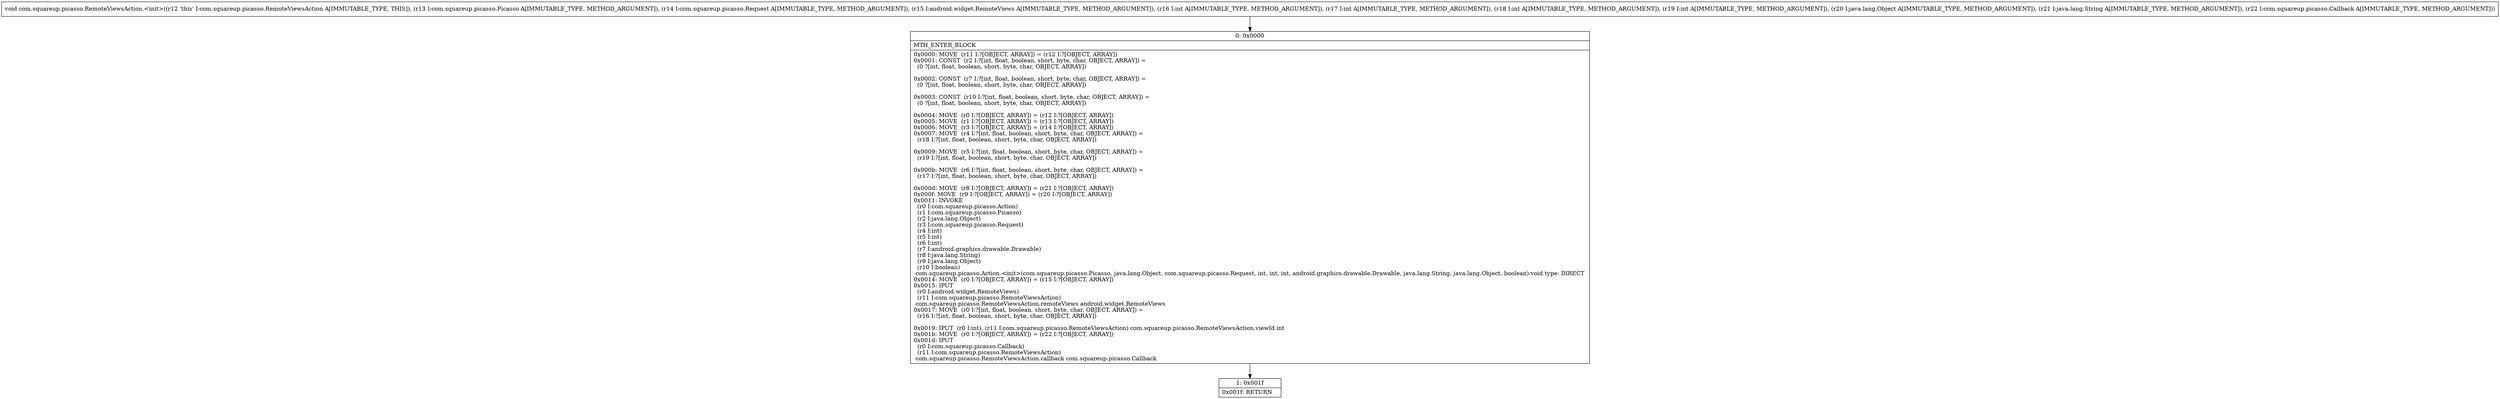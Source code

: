 digraph "CFG forcom.squareup.picasso.RemoteViewsAction.\<init\>(Lcom\/squareup\/picasso\/Picasso;Lcom\/squareup\/picasso\/Request;Landroid\/widget\/RemoteViews;IIIILjava\/lang\/Object;Ljava\/lang\/String;Lcom\/squareup\/picasso\/Callback;)V" {
Node_0 [shape=record,label="{0\:\ 0x0000|MTH_ENTER_BLOCK\l|0x0000: MOVE  (r11 I:?[OBJECT, ARRAY]) = (r12 I:?[OBJECT, ARRAY]) \l0x0001: CONST  (r2 I:?[int, float, boolean, short, byte, char, OBJECT, ARRAY]) = \l  (0 ?[int, float, boolean, short, byte, char, OBJECT, ARRAY])\l \l0x0002: CONST  (r7 I:?[int, float, boolean, short, byte, char, OBJECT, ARRAY]) = \l  (0 ?[int, float, boolean, short, byte, char, OBJECT, ARRAY])\l \l0x0003: CONST  (r10 I:?[int, float, boolean, short, byte, char, OBJECT, ARRAY]) = \l  (0 ?[int, float, boolean, short, byte, char, OBJECT, ARRAY])\l \l0x0004: MOVE  (r0 I:?[OBJECT, ARRAY]) = (r12 I:?[OBJECT, ARRAY]) \l0x0005: MOVE  (r1 I:?[OBJECT, ARRAY]) = (r13 I:?[OBJECT, ARRAY]) \l0x0006: MOVE  (r3 I:?[OBJECT, ARRAY]) = (r14 I:?[OBJECT, ARRAY]) \l0x0007: MOVE  (r4 I:?[int, float, boolean, short, byte, char, OBJECT, ARRAY]) = \l  (r18 I:?[int, float, boolean, short, byte, char, OBJECT, ARRAY])\l \l0x0009: MOVE  (r5 I:?[int, float, boolean, short, byte, char, OBJECT, ARRAY]) = \l  (r19 I:?[int, float, boolean, short, byte, char, OBJECT, ARRAY])\l \l0x000b: MOVE  (r6 I:?[int, float, boolean, short, byte, char, OBJECT, ARRAY]) = \l  (r17 I:?[int, float, boolean, short, byte, char, OBJECT, ARRAY])\l \l0x000d: MOVE  (r8 I:?[OBJECT, ARRAY]) = (r21 I:?[OBJECT, ARRAY]) \l0x000f: MOVE  (r9 I:?[OBJECT, ARRAY]) = (r20 I:?[OBJECT, ARRAY]) \l0x0011: INVOKE  \l  (r0 I:com.squareup.picasso.Action)\l  (r1 I:com.squareup.picasso.Picasso)\l  (r2 I:java.lang.Object)\l  (r3 I:com.squareup.picasso.Request)\l  (r4 I:int)\l  (r5 I:int)\l  (r6 I:int)\l  (r7 I:android.graphics.drawable.Drawable)\l  (r8 I:java.lang.String)\l  (r9 I:java.lang.Object)\l  (r10 I:boolean)\l com.squareup.picasso.Action.\<init\>(com.squareup.picasso.Picasso, java.lang.Object, com.squareup.picasso.Request, int, int, int, android.graphics.drawable.Drawable, java.lang.String, java.lang.Object, boolean):void type: DIRECT \l0x0014: MOVE  (r0 I:?[OBJECT, ARRAY]) = (r15 I:?[OBJECT, ARRAY]) \l0x0015: IPUT  \l  (r0 I:android.widget.RemoteViews)\l  (r11 I:com.squareup.picasso.RemoteViewsAction)\l com.squareup.picasso.RemoteViewsAction.remoteViews android.widget.RemoteViews \l0x0017: MOVE  (r0 I:?[int, float, boolean, short, byte, char, OBJECT, ARRAY]) = \l  (r16 I:?[int, float, boolean, short, byte, char, OBJECT, ARRAY])\l \l0x0019: IPUT  (r0 I:int), (r11 I:com.squareup.picasso.RemoteViewsAction) com.squareup.picasso.RemoteViewsAction.viewId int \l0x001b: MOVE  (r0 I:?[OBJECT, ARRAY]) = (r22 I:?[OBJECT, ARRAY]) \l0x001d: IPUT  \l  (r0 I:com.squareup.picasso.Callback)\l  (r11 I:com.squareup.picasso.RemoteViewsAction)\l com.squareup.picasso.RemoteViewsAction.callback com.squareup.picasso.Callback \l}"];
Node_1 [shape=record,label="{1\:\ 0x001f|0x001f: RETURN   \l}"];
MethodNode[shape=record,label="{void com.squareup.picasso.RemoteViewsAction.\<init\>((r12 'this' I:com.squareup.picasso.RemoteViewsAction A[IMMUTABLE_TYPE, THIS]), (r13 I:com.squareup.picasso.Picasso A[IMMUTABLE_TYPE, METHOD_ARGUMENT]), (r14 I:com.squareup.picasso.Request A[IMMUTABLE_TYPE, METHOD_ARGUMENT]), (r15 I:android.widget.RemoteViews A[IMMUTABLE_TYPE, METHOD_ARGUMENT]), (r16 I:int A[IMMUTABLE_TYPE, METHOD_ARGUMENT]), (r17 I:int A[IMMUTABLE_TYPE, METHOD_ARGUMENT]), (r18 I:int A[IMMUTABLE_TYPE, METHOD_ARGUMENT]), (r19 I:int A[IMMUTABLE_TYPE, METHOD_ARGUMENT]), (r20 I:java.lang.Object A[IMMUTABLE_TYPE, METHOD_ARGUMENT]), (r21 I:java.lang.String A[IMMUTABLE_TYPE, METHOD_ARGUMENT]), (r22 I:com.squareup.picasso.Callback A[IMMUTABLE_TYPE, METHOD_ARGUMENT])) }"];
MethodNode -> Node_0;
Node_0 -> Node_1;
}

